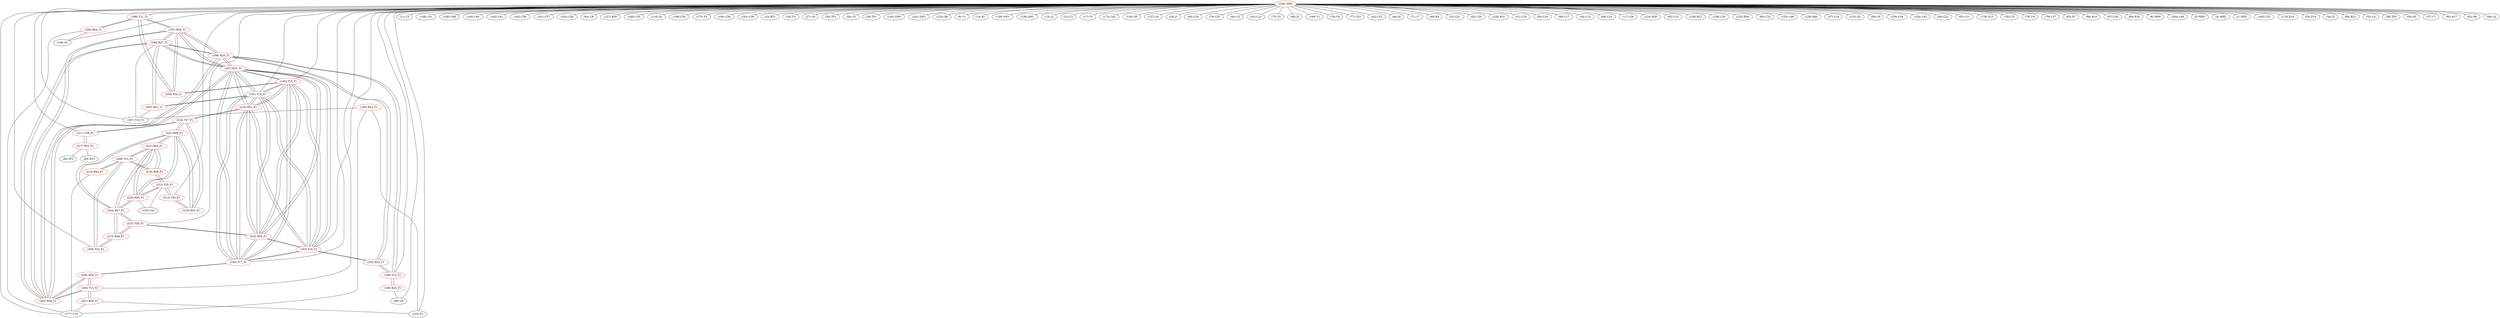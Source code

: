 graph {
	188 [label="(188) T11_T1" color=red]
	200 [label="(200) R24_T1"]
	197 [label="(197) R28_T1"]
	204 [label="(204) R32_t1"]
	189 [label="(189) T12_T1" color=red]
	205 [label="(205) R33_T1"]
	198 [label="(198) R29_T1"]
	199 [label="(199) R25_T1"]
	190 [label="(190) T13_T1" color=red]
	202 [label="(202) R30_T1"]
	206 [label="(206) R34_T1"]
	201 [label="(201) R26_T1"]
	191 [label="(191) T14_T1" color=red]
	203 [label="(203) R31_T1"]
	216 [label="(216) R51_P1"]
	225 [label="(225) R50_P1"]
	194 [label="(194) T17_T1"]
	207 [label="(207) R35_T1"]
	193 [label="(193) T16_T1"]
	192 [label="(192) T15_T1"]
	192 [label="(192) T15_T1" color=red]
	204 [label="(204) R32_t1"]
	216 [label="(216) R51_P1"]
	225 [label="(225) R50_P1"]
	194 [label="(194) T17_T1"]
	207 [label="(207) R35_T1"]
	193 [label="(193) T16_T1"]
	191 [label="(191) T14_T1"]
	193 [label="(193) T16_T1" color=red]
	205 [label="(205) R33_T1"]
	216 [label="(216) R51_P1"]
	225 [label="(225) R50_P1"]
	194 [label="(194) T17_T1"]
	207 [label="(207) R35_T1"]
	192 [label="(192) T15_T1"]
	191 [label="(191) T14_T1"]
	194 [label="(194) T17_T1" color=red]
	206 [label="(206) R34_T1"]
	216 [label="(216) R51_P1"]
	225 [label="(225) R50_P1"]
	207 [label="(207) R35_T1"]
	193 [label="(193) T16_T1"]
	192 [label="(192) T15_T1"]
	191 [label="(191) T14_T1"]
	195 [label="(195) R23_T1" color=red]
	177 [label="(177) U10"]
	143 [label="(143) P1"]
	187 [label="(187) T10_T1"]
	196 [label="(196) R27_T1" color=red]
	202 [label="(202) R30_T1"]
	207 [label="(207) R35_T1"]
	198 [label="(198) R29_T1"]
	197 [label="(197) R28_T1"]
	187 [label="(187) T10_T1"]
	203 [label="(203) R31_T1"]
	197 [label="(197) R28_T1" color=red]
	202 [label="(202) R30_T1"]
	207 [label="(207) R35_T1"]
	198 [label="(198) R29_T1"]
	196 [label="(196) R27_T1"]
	188 [label="(188) T11_T1"]
	204 [label="(204) R32_t1"]
	198 [label="(198) R29_T1" color=red]
	202 [label="(202) R30_T1"]
	207 [label="(207) R35_T1"]
	197 [label="(197) R28_T1"]
	196 [label="(196) R27_T1"]
	205 [label="(205) R33_T1"]
	189 [label="(189) T12_T1"]
	199 [label="(199) R25_T1" color=red]
	66 [label="(66) U6"]
	189 [label="(189) T12_T1"]
	200 [label="(200) R24_T1" color=red]
	177 [label="(177) U10"]
	144 [label="(144) P2"]
	188 [label="(188) T11_T1"]
	201 [label="(201) R26_T1" color=red]
	177 [label="(177) U10"]
	143 [label="(143) P1"]
	190 [label="(190) T13_T1"]
	202 [label="(202) R30_T1" color=red]
	207 [label="(207) R35_T1"]
	198 [label="(198) R29_T1"]
	197 [label="(197) R28_T1"]
	196 [label="(196) R27_T1"]
	206 [label="(206) R34_T1"]
	190 [label="(190) T13_T1"]
	203 [label="(203) R31_T1" color=red]
	187 [label="(187) T10_T1"]
	196 [label="(196) R27_T1"]
	191 [label="(191) T14_T1"]
	204 [label="(204) R32_t1" color=red]
	192 [label="(192) T15_T1"]
	188 [label="(188) T11_T1"]
	197 [label="(197) R28_T1"]
	205 [label="(205) R33_T1" color=red]
	193 [label="(193) T16_T1"]
	198 [label="(198) R29_T1"]
	189 [label="(189) T12_T1"]
	206 [label="(206) R34_T1" color=red]
	194 [label="(194) T17_T1"]
	202 [label="(202) R30_T1"]
	190 [label="(190) T13_T1"]
	207 [label="(207) R35_T1" color=red]
	202 [label="(202) R30_T1"]
	198 [label="(198) R29_T1"]
	197 [label="(197) R28_T1"]
	196 [label="(196) R27_T1"]
	216 [label="(216) R51_P1"]
	225 [label="(225) R50_P1"]
	194 [label="(194) T17_T1"]
	193 [label="(193) T16_T1"]
	192 [label="(192) T15_T1"]
	191 [label="(191) T14_T1"]
	208 [label="(208) T23_P1" color=red]
	218 [label="(218) R48_P1"]
	221 [label="(221) R43_P1"]
	209 [label="(209) T24_P1"]
	214 [label="(214) R44_P1"]
	209 [label="(209) T24_P1" color=red]
	215 [label="(215) R46_P1"]
	208 [label="(208) T23_P1"]
	210 [label="(210) T27_P1" color=red]
	216 [label="(216) R51_P1"]
	211 [label="(211) T28_P1"]
	219 [label="(219) R53_P1"]
	222 [label="(222) R49_P1"]
	211 [label="(211) T28_P1" color=red]
	217 [label="(217) R52_P1"]
	210 [label="(210) T27_P1"]
	212 [label="(212) T25_P1" color=red]
	213 [label="(213) T29_P1"]
	218 [label="(218) R48_P1"]
	220 [label="(220) R45_P1"]
	153 [label="(153) C44"]
	213 [label="(213) T29_P1" color=red]
	212 [label="(212) T25_P1"]
	219 [label="(219) R53_P1"]
	214 [label="(214) R44_P1" color=red]
	177 [label="(177) U10"]
	208 [label="(208) T23_P1"]
	215 [label="(215) R46_P1" color=red]
	223 [label="(223) T26_P1"]
	224 [label="(224) R47_P1"]
	209 [label="(209) T24_P1"]
	216 [label="(216) R51_P1" color=red]
	210 [label="(210) T27_P1"]
	225 [label="(225) R50_P1"]
	194 [label="(194) T17_T1"]
	207 [label="(207) R35_T1"]
	193 [label="(193) T16_T1"]
	192 [label="(192) T15_T1"]
	191 [label="(191) T14_T1"]
	217 [label="(217) R52_P1" color=red]
	92 [label="(92) JP2"]
	84 [label="(84) R15"]
	211 [label="(211) T28_P1"]
	218 [label="(218) R48_P1" color=red]
	212 [label="(212) T25_P1"]
	208 [label="(208) T23_P1"]
	221 [label="(221) R43_P1"]
	219 [label="(219) R53_P1" color=red]
	213 [label="(213) T29_P1"]
	210 [label="(210) T27_P1"]
	222 [label="(222) R49_P1"]
	220 [label="(220) R45_P1" color=red]
	224 [label="(224) R47_P1"]
	221 [label="(221) R43_P1"]
	222 [label="(222) R49_P1"]
	212 [label="(212) T25_P1"]
	153 [label="(153) C44"]
	221 [label="(221) R43_P1" color=red]
	218 [label="(218) R48_P1"]
	208 [label="(208) T23_P1"]
	224 [label="(224) R47_P1"]
	220 [label="(220) R45_P1"]
	222 [label="(222) R49_P1"]
	222 [label="(222) R49_P1" color=red]
	224 [label="(224) R47_P1"]
	220 [label="(220) R45_P1"]
	221 [label="(221) R43_P1"]
	210 [label="(210) T27_P1"]
	219 [label="(219) R53_P1"]
	223 [label="(223) T26_P1" color=red]
	225 [label="(225) R50_P1"]
	215 [label="(215) R46_P1"]
	224 [label="(224) R47_P1"]
	224 [label="(224) R47_P1" color=red]
	220 [label="(220) R45_P1"]
	221 [label="(221) R43_P1"]
	222 [label="(222) R49_P1"]
	223 [label="(223) T26_P1"]
	215 [label="(215) R46_P1"]
	225 [label="(225) R50_P1" color=red]
	223 [label="(223) T26_P1"]
	216 [label="(216) R51_P1"]
	194 [label="(194) T17_T1"]
	207 [label="(207) R35_T1"]
	193 [label="(193) T16_T1"]
	192 [label="(192) T15_T1"]
	191 [label="(191) T14_T1"]
	226 [label="(226) GND" color=red]
	11 [label="(11) C2"]
	109 [label="(109) C31"]
	166 [label="(166) C48"]
	164 [label="(164) C40"]
	165 [label="(165) C41"]
	162 [label="(162) C38"]
	161 [label="(161) C37"]
	103 [label="(103) C29"]
	64 [label="(64) U8"]
	127 [label="(127) R39"]
	160 [label="(160) C35"]
	114 [label="(114) Q2"]
	106 [label="(106) C30"]
	175 [label="(175) S5"]
	100 [label="(100) C28"]
	163 [label="(163) C39"]
	25 [label="(25) BT1"]
	24 [label="(24) U3"]
	27 [label="(27) C6"]
	177 [label="(177) U10"]
	30 [label="(30) TP2"]
	28 [label="(28) C5"]
	29 [label="(29) TP1"]
	144 [label="(144) P2"]
	140 [label="(140) SW4"]
	141 [label="(141) SW2"]
	132 [label="(132) Q6"]
	9 [label="(9) U1"]
	14 [label="(14) R1"]
	139 [label="(139) SW3"]
	138 [label="(138) SW1"]
	13 [label="(13) L2"]
	12 [label="(12) C1"]
	17 [label="(17) C3"]
	173 [label="(173) C42"]
	136 [label="(136) Q5"]
	137 [label="(137) Q1"]
	19 [label="(19) J1"]
	69 [label="(69) C24"]
	70 [label="(70) C25"]
	44 [label="(44) U5"]
	43 [label="(43) C13"]
	75 [label="(75) Y3"]
	68 [label="(68) J3"]
	169 [label="(169) Y1"]
	76 [label="(76) C8"]
	77 [label="(77) C53"]
	42 [label="(42) C15"]
	46 [label="(46) J4"]
	71 [label="(71) L7"]
	40 [label="(40) R4"]
	66 [label="(66) U6"]
	53 [label="(53) C21"]
	52 [label="(52) C20"]
	128 [label="(128) R31"]
	51 [label="(51) C19"]
	50 [label="(50) C18"]
	49 [label="(49) C17"]
	54 [label="(54) C12"]
	48 [label="(48) C16"]
	117 [label="(117) Q4"]
	124 [label="(124) R30"]
	65 [label="(65) C10"]
	126 [label="(126) R27"]
	158 [label="(158) C33"]
	125 [label="(125) R36"]
	60 [label="(60) C23"]
	155 [label="(155) C46"]
	129 [label="(129) R40"]
	57 [label="(57) C14"]
	120 [label="(120) Q3"]
	58 [label="(58) C9"]
	159 [label="(159) C34"]
	154 [label="(154) C43"]
	56 [label="(56) C22"]
	55 [label="(55) C11"]
	143 [label="(143) P1"]
	178 [label="(178) D13"]
	183 [label="(183) Y2"]
	78 [label="(78) U9"]
	79 [label="(79) C27"]
	82 [label="(82) D7"]
	86 [label="(86) R14"]
	87 [label="(87) C26"]
	90 [label="(90) R18"]
	6 [label="(6) MH4"]
	184 [label="(184) C49"]
	5 [label="(5) MH3"]
	4 [label="(4) MH2"]
	1 [label="(1) MH1"]
	185 [label="(185) C52"]
	179 [label="(179) D14"]
	35 [label="(35) D16"]
	34 [label="(34) J2"]
	96 [label="(96) R12"]
	32 [label="(32) C4"]
	38 [label="(38) TP3"]
	39 [label="(39) D5"]
	37 [label="(37) C7"]
	95 [label="(95) R17"]
	83 [label="(83) D9"]
	36 [label="(36) L4"]
	187 [label="(187) T10_T1"]
	193 [label="(193) T16_T1"]
	194 [label="(194) T17_T1"]
	192 [label="(192) T15_T1"]
	189 [label="(189) T12_T1"]
	191 [label="(191) T14_T1"]
	190 [label="(190) T13_T1"]
	188 [label="(188) T11_T1"]
	223 [label="(223) T26_P1"]
	209 [label="(209) T24_P1"]
	213 [label="(213) T29_P1"]
	211 [label="(211) T28_P1"]
	188 -- 200
	188 -- 197
	188 -- 204
	189 -- 205
	189 -- 198
	189 -- 199
	190 -- 202
	190 -- 206
	190 -- 201
	191 -- 203
	191 -- 216
	191 -- 225
	191 -- 194
	191 -- 207
	191 -- 193
	191 -- 192
	192 -- 204
	192 -- 216
	192 -- 225
	192 -- 194
	192 -- 207
	192 -- 193
	192 -- 191
	193 -- 205
	193 -- 216
	193 -- 225
	193 -- 194
	193 -- 207
	193 -- 192
	193 -- 191
	194 -- 206
	194 -- 216
	194 -- 225
	194 -- 207
	194 -- 193
	194 -- 192
	194 -- 191
	195 -- 177
	195 -- 143
	195 -- 187
	196 -- 202
	196 -- 207
	196 -- 198
	196 -- 197
	196 -- 187
	196 -- 203
	197 -- 202
	197 -- 207
	197 -- 198
	197 -- 196
	197 -- 188
	197 -- 204
	198 -- 202
	198 -- 207
	198 -- 197
	198 -- 196
	198 -- 205
	198 -- 189
	199 -- 66
	199 -- 189
	200 -- 177
	200 -- 144
	200 -- 188
	201 -- 177
	201 -- 143
	201 -- 190
	202 -- 207
	202 -- 198
	202 -- 197
	202 -- 196
	202 -- 206
	202 -- 190
	203 -- 187
	203 -- 196
	203 -- 191
	204 -- 192
	204 -- 188
	204 -- 197
	205 -- 193
	205 -- 198
	205 -- 189
	206 -- 194
	206 -- 202
	206 -- 190
	207 -- 202
	207 -- 198
	207 -- 197
	207 -- 196
	207 -- 216
	207 -- 225
	207 -- 194
	207 -- 193
	207 -- 192
	207 -- 191
	208 -- 218
	208 -- 221
	208 -- 209
	208 -- 214
	209 -- 215
	209 -- 208
	210 -- 216
	210 -- 211
	210 -- 219
	210 -- 222
	211 -- 217
	211 -- 210
	212 -- 213
	212 -- 218
	212 -- 220
	212 -- 153
	213 -- 212
	213 -- 219
	214 -- 177
	214 -- 208
	215 -- 223
	215 -- 224
	215 -- 209
	216 -- 210
	216 -- 225
	216 -- 194
	216 -- 207
	216 -- 193
	216 -- 192
	216 -- 191
	217 -- 92
	217 -- 84
	217 -- 211
	218 -- 212
	218 -- 208
	218 -- 221
	219 -- 213
	219 -- 210
	219 -- 222
	220 -- 224
	220 -- 221
	220 -- 222
	220 -- 212
	220 -- 153
	221 -- 218
	221 -- 208
	221 -- 224
	221 -- 220
	221 -- 222
	222 -- 224
	222 -- 220
	222 -- 221
	222 -- 210
	222 -- 219
	223 -- 225
	223 -- 215
	223 -- 224
	224 -- 220
	224 -- 221
	224 -- 222
	224 -- 223
	224 -- 215
	225 -- 223
	225 -- 216
	225 -- 194
	225 -- 207
	225 -- 193
	225 -- 192
	225 -- 191
	226 -- 11
	226 -- 109
	226 -- 166
	226 -- 164
	226 -- 165
	226 -- 162
	226 -- 161
	226 -- 103
	226 -- 64
	226 -- 127
	226 -- 160
	226 -- 114
	226 -- 106
	226 -- 175
	226 -- 100
	226 -- 163
	226 -- 25
	226 -- 24
	226 -- 27
	226 -- 177
	226 -- 30
	226 -- 28
	226 -- 29
	226 -- 144
	226 -- 140
	226 -- 141
	226 -- 132
	226 -- 9
	226 -- 14
	226 -- 139
	226 -- 138
	226 -- 13
	226 -- 12
	226 -- 17
	226 -- 173
	226 -- 136
	226 -- 137
	226 -- 19
	226 -- 69
	226 -- 70
	226 -- 44
	226 -- 43
	226 -- 75
	226 -- 68
	226 -- 169
	226 -- 76
	226 -- 77
	226 -- 42
	226 -- 46
	226 -- 71
	226 -- 40
	226 -- 66
	226 -- 53
	226 -- 52
	226 -- 128
	226 -- 51
	226 -- 50
	226 -- 49
	226 -- 54
	226 -- 48
	226 -- 117
	226 -- 124
	226 -- 65
	226 -- 126
	226 -- 158
	226 -- 125
	226 -- 60
	226 -- 155
	226 -- 129
	226 -- 57
	226 -- 120
	226 -- 58
	226 -- 159
	226 -- 154
	226 -- 56
	226 -- 55
	226 -- 143
	226 -- 178
	226 -- 183
	226 -- 78
	226 -- 79
	226 -- 82
	226 -- 86
	226 -- 87
	226 -- 90
	226 -- 6
	226 -- 184
	226 -- 5
	226 -- 4
	226 -- 1
	226 -- 185
	226 -- 179
	226 -- 35
	226 -- 34
	226 -- 96
	226 -- 32
	226 -- 38
	226 -- 39
	226 -- 37
	226 -- 95
	226 -- 83
	226 -- 36
	226 -- 187
	226 -- 193
	226 -- 194
	226 -- 192
	226 -- 189
	226 -- 191
	226 -- 190
	226 -- 188
	226 -- 223
	226 -- 209
	226 -- 213
	226 -- 211
}